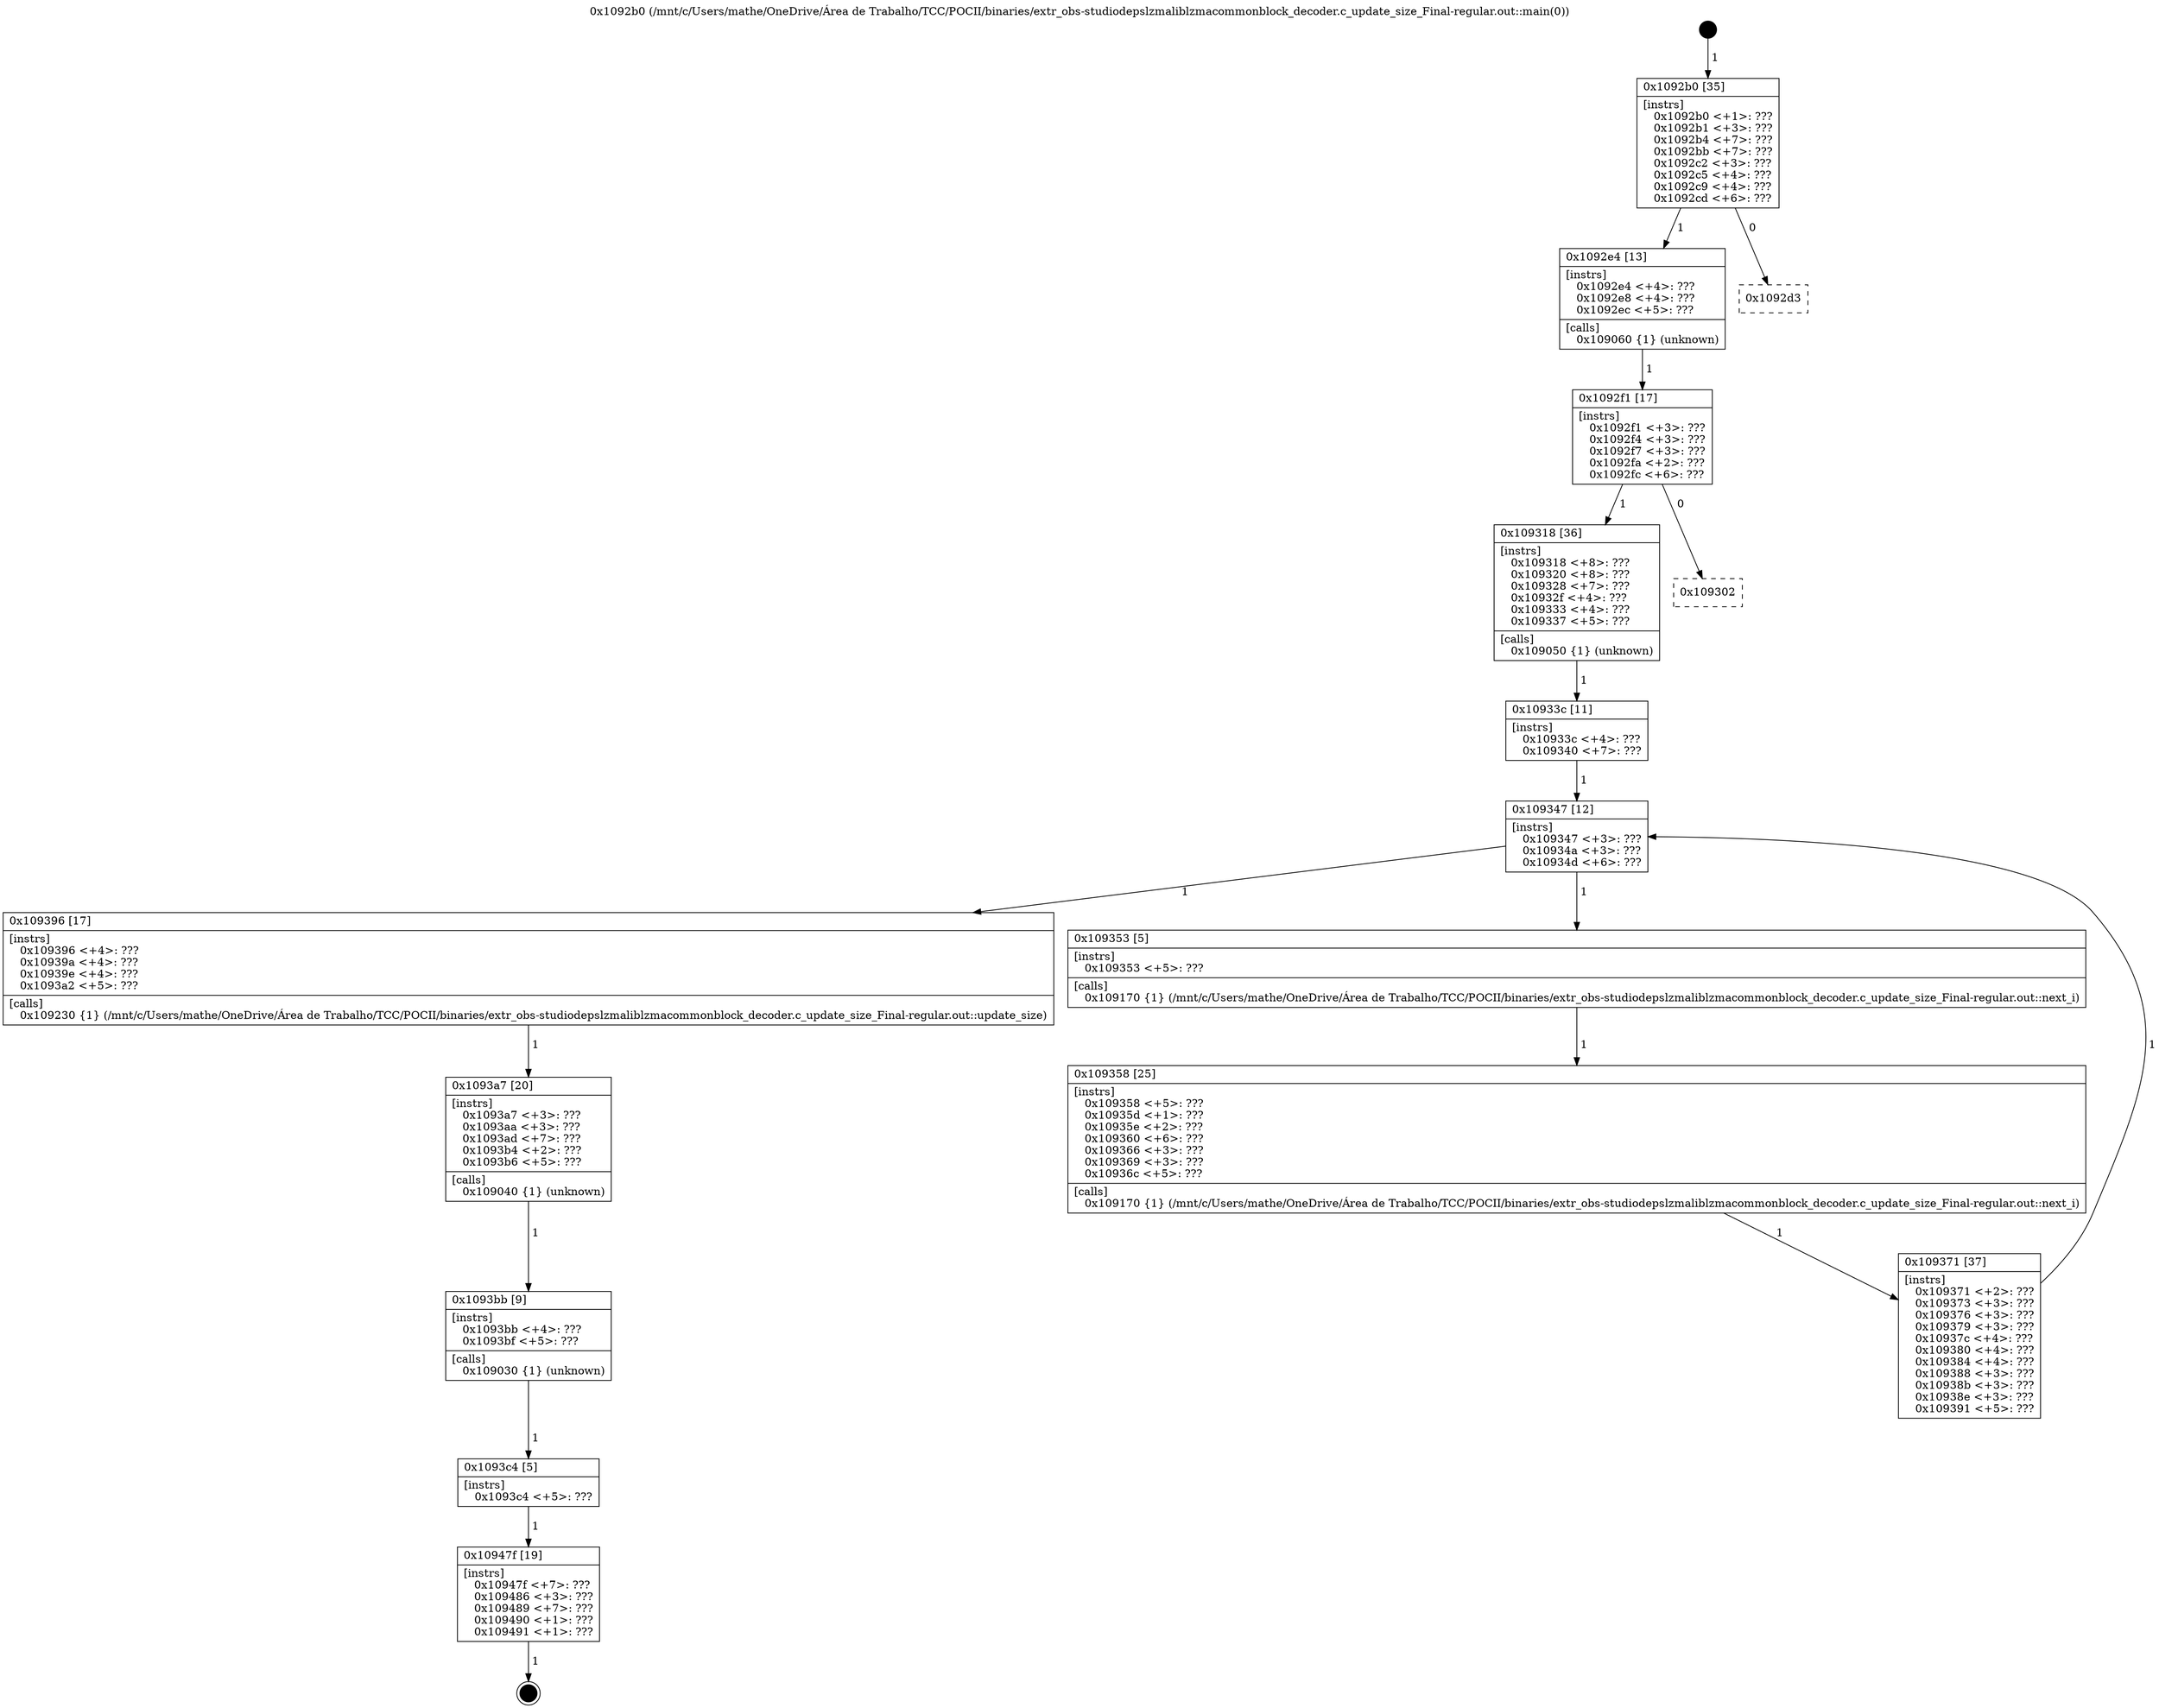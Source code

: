 digraph "0x1092b0" {
  label = "0x1092b0 (/mnt/c/Users/mathe/OneDrive/Área de Trabalho/TCC/POCII/binaries/extr_obs-studiodepslzmaliblzmacommonblock_decoder.c_update_size_Final-regular.out::main(0))"
  labelloc = "t"
  node[shape=record]

  Entry [label="",width=0.3,height=0.3,shape=circle,fillcolor=black,style=filled]
  "0x1092b0" [label="{
     0x1092b0 [35]\l
     | [instrs]\l
     &nbsp;&nbsp;0x1092b0 \<+1\>: ???\l
     &nbsp;&nbsp;0x1092b1 \<+3\>: ???\l
     &nbsp;&nbsp;0x1092b4 \<+7\>: ???\l
     &nbsp;&nbsp;0x1092bb \<+7\>: ???\l
     &nbsp;&nbsp;0x1092c2 \<+3\>: ???\l
     &nbsp;&nbsp;0x1092c5 \<+4\>: ???\l
     &nbsp;&nbsp;0x1092c9 \<+4\>: ???\l
     &nbsp;&nbsp;0x1092cd \<+6\>: ???\l
  }"]
  "0x1092e4" [label="{
     0x1092e4 [13]\l
     | [instrs]\l
     &nbsp;&nbsp;0x1092e4 \<+4\>: ???\l
     &nbsp;&nbsp;0x1092e8 \<+4\>: ???\l
     &nbsp;&nbsp;0x1092ec \<+5\>: ???\l
     | [calls]\l
     &nbsp;&nbsp;0x109060 \{1\} (unknown)\l
  }"]
  "0x1092d3" [label="{
     0x1092d3\l
  }", style=dashed]
  "0x1092f1" [label="{
     0x1092f1 [17]\l
     | [instrs]\l
     &nbsp;&nbsp;0x1092f1 \<+3\>: ???\l
     &nbsp;&nbsp;0x1092f4 \<+3\>: ???\l
     &nbsp;&nbsp;0x1092f7 \<+3\>: ???\l
     &nbsp;&nbsp;0x1092fa \<+2\>: ???\l
     &nbsp;&nbsp;0x1092fc \<+6\>: ???\l
  }"]
  "0x109318" [label="{
     0x109318 [36]\l
     | [instrs]\l
     &nbsp;&nbsp;0x109318 \<+8\>: ???\l
     &nbsp;&nbsp;0x109320 \<+8\>: ???\l
     &nbsp;&nbsp;0x109328 \<+7\>: ???\l
     &nbsp;&nbsp;0x10932f \<+4\>: ???\l
     &nbsp;&nbsp;0x109333 \<+4\>: ???\l
     &nbsp;&nbsp;0x109337 \<+5\>: ???\l
     | [calls]\l
     &nbsp;&nbsp;0x109050 \{1\} (unknown)\l
  }"]
  "0x109302" [label="{
     0x109302\l
  }", style=dashed]
  "0x109347" [label="{
     0x109347 [12]\l
     | [instrs]\l
     &nbsp;&nbsp;0x109347 \<+3\>: ???\l
     &nbsp;&nbsp;0x10934a \<+3\>: ???\l
     &nbsp;&nbsp;0x10934d \<+6\>: ???\l
  }"]
  "0x109396" [label="{
     0x109396 [17]\l
     | [instrs]\l
     &nbsp;&nbsp;0x109396 \<+4\>: ???\l
     &nbsp;&nbsp;0x10939a \<+4\>: ???\l
     &nbsp;&nbsp;0x10939e \<+4\>: ???\l
     &nbsp;&nbsp;0x1093a2 \<+5\>: ???\l
     | [calls]\l
     &nbsp;&nbsp;0x109230 \{1\} (/mnt/c/Users/mathe/OneDrive/Área de Trabalho/TCC/POCII/binaries/extr_obs-studiodepslzmaliblzmacommonblock_decoder.c_update_size_Final-regular.out::update_size)\l
  }"]
  "0x109353" [label="{
     0x109353 [5]\l
     | [instrs]\l
     &nbsp;&nbsp;0x109353 \<+5\>: ???\l
     | [calls]\l
     &nbsp;&nbsp;0x109170 \{1\} (/mnt/c/Users/mathe/OneDrive/Área de Trabalho/TCC/POCII/binaries/extr_obs-studiodepslzmaliblzmacommonblock_decoder.c_update_size_Final-regular.out::next_i)\l
  }"]
  "0x109358" [label="{
     0x109358 [25]\l
     | [instrs]\l
     &nbsp;&nbsp;0x109358 \<+5\>: ???\l
     &nbsp;&nbsp;0x10935d \<+1\>: ???\l
     &nbsp;&nbsp;0x10935e \<+2\>: ???\l
     &nbsp;&nbsp;0x109360 \<+6\>: ???\l
     &nbsp;&nbsp;0x109366 \<+3\>: ???\l
     &nbsp;&nbsp;0x109369 \<+3\>: ???\l
     &nbsp;&nbsp;0x10936c \<+5\>: ???\l
     | [calls]\l
     &nbsp;&nbsp;0x109170 \{1\} (/mnt/c/Users/mathe/OneDrive/Área de Trabalho/TCC/POCII/binaries/extr_obs-studiodepslzmaliblzmacommonblock_decoder.c_update_size_Final-regular.out::next_i)\l
  }"]
  "0x109371" [label="{
     0x109371 [37]\l
     | [instrs]\l
     &nbsp;&nbsp;0x109371 \<+2\>: ???\l
     &nbsp;&nbsp;0x109373 \<+3\>: ???\l
     &nbsp;&nbsp;0x109376 \<+3\>: ???\l
     &nbsp;&nbsp;0x109379 \<+3\>: ???\l
     &nbsp;&nbsp;0x10937c \<+4\>: ???\l
     &nbsp;&nbsp;0x109380 \<+4\>: ???\l
     &nbsp;&nbsp;0x109384 \<+4\>: ???\l
     &nbsp;&nbsp;0x109388 \<+3\>: ???\l
     &nbsp;&nbsp;0x10938b \<+3\>: ???\l
     &nbsp;&nbsp;0x10938e \<+3\>: ???\l
     &nbsp;&nbsp;0x109391 \<+5\>: ???\l
  }"]
  "0x10933c" [label="{
     0x10933c [11]\l
     | [instrs]\l
     &nbsp;&nbsp;0x10933c \<+4\>: ???\l
     &nbsp;&nbsp;0x109340 \<+7\>: ???\l
  }"]
  "0x1093a7" [label="{
     0x1093a7 [20]\l
     | [instrs]\l
     &nbsp;&nbsp;0x1093a7 \<+3\>: ???\l
     &nbsp;&nbsp;0x1093aa \<+3\>: ???\l
     &nbsp;&nbsp;0x1093ad \<+7\>: ???\l
     &nbsp;&nbsp;0x1093b4 \<+2\>: ???\l
     &nbsp;&nbsp;0x1093b6 \<+5\>: ???\l
     | [calls]\l
     &nbsp;&nbsp;0x109040 \{1\} (unknown)\l
  }"]
  "0x1093bb" [label="{
     0x1093bb [9]\l
     | [instrs]\l
     &nbsp;&nbsp;0x1093bb \<+4\>: ???\l
     &nbsp;&nbsp;0x1093bf \<+5\>: ???\l
     | [calls]\l
     &nbsp;&nbsp;0x109030 \{1\} (unknown)\l
  }"]
  "0x1093c4" [label="{
     0x1093c4 [5]\l
     | [instrs]\l
     &nbsp;&nbsp;0x1093c4 \<+5\>: ???\l
  }"]
  "0x10947f" [label="{
     0x10947f [19]\l
     | [instrs]\l
     &nbsp;&nbsp;0x10947f \<+7\>: ???\l
     &nbsp;&nbsp;0x109486 \<+3\>: ???\l
     &nbsp;&nbsp;0x109489 \<+7\>: ???\l
     &nbsp;&nbsp;0x109490 \<+1\>: ???\l
     &nbsp;&nbsp;0x109491 \<+1\>: ???\l
  }"]
  Exit [label="",width=0.3,height=0.3,shape=circle,fillcolor=black,style=filled,peripheries=2]
  Entry -> "0x1092b0" [label=" 1"]
  "0x1092b0" -> "0x1092e4" [label=" 1"]
  "0x1092b0" -> "0x1092d3" [label=" 0"]
  "0x1092e4" -> "0x1092f1" [label=" 1"]
  "0x1092f1" -> "0x109318" [label=" 1"]
  "0x1092f1" -> "0x109302" [label=" 0"]
  "0x109318" -> "0x10933c" [label=" 1"]
  "0x109347" -> "0x109396" [label=" 1"]
  "0x109347" -> "0x109353" [label=" 1"]
  "0x109353" -> "0x109358" [label=" 1"]
  "0x109358" -> "0x109371" [label=" 1"]
  "0x10933c" -> "0x109347" [label=" 1"]
  "0x109371" -> "0x109347" [label=" 1"]
  "0x109396" -> "0x1093a7" [label=" 1"]
  "0x1093a7" -> "0x1093bb" [label=" 1"]
  "0x1093bb" -> "0x1093c4" [label=" 1"]
  "0x1093c4" -> "0x10947f" [label=" 1"]
  "0x10947f" -> Exit [label=" 1"]
}
